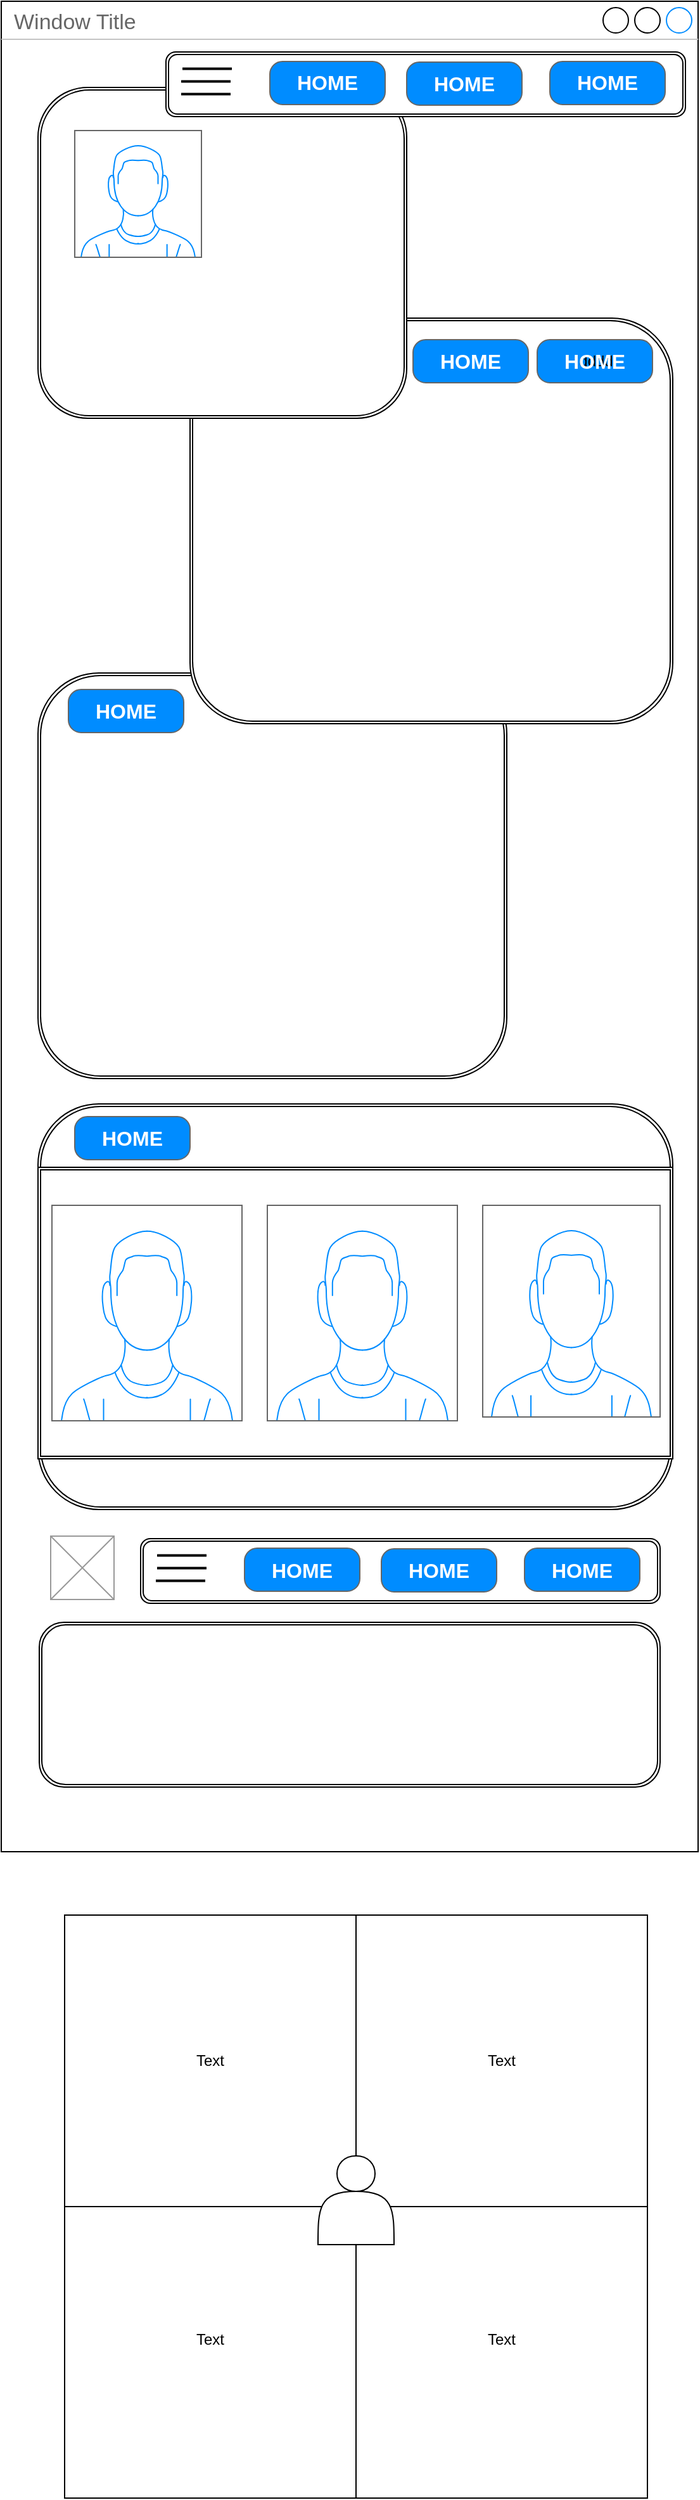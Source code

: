 <mxfile>
    <diagram id="NzMNxLvaUN8R5qRyzuPa" name="Page-1">
        <mxGraphModel dx="674" dy="524" grid="1" gridSize="10" guides="1" tooltips="1" connect="1" arrows="1" fold="1" page="1" pageScale="1" pageWidth="850" pageHeight="1100" math="0" shadow="0">
            <root>
                <mxCell id="0"/>
                <mxCell id="1" parent="0"/>
                <mxCell id="3" value="Window Title" style="strokeWidth=1;shadow=0;dashed=0;align=center;html=1;shape=mxgraph.mockup.containers.window;align=left;verticalAlign=top;spacingLeft=8;strokeColor2=#008cff;strokeColor3=#c4c4c4;fontColor=#666666;mainText=;fontSize=17;labelBackgroundColor=none;" parent="1" vertex="1">
                    <mxGeometry x="70" y="130" width="550" height="1460" as="geometry"/>
                </mxCell>
                <mxCell id="7" value="" style="shape=ext;double=1;rounded=1;whiteSpace=wrap;html=1;" parent="1" vertex="1">
                    <mxGeometry x="99" y="660" width="370" height="320" as="geometry"/>
                </mxCell>
                <mxCell id="6" value="" style="shape=ext;double=1;rounded=1;whiteSpace=wrap;html=1;" parent="1" vertex="1">
                    <mxGeometry x="219" y="380" width="381" height="320" as="geometry"/>
                </mxCell>
                <mxCell id="5" value="" style="shape=ext;double=1;rounded=1;whiteSpace=wrap;html=1;" parent="1" vertex="1">
                    <mxGeometry x="99" y="198" width="291" height="261" as="geometry"/>
                </mxCell>
                <mxCell id="4" value="" style="verticalLabelPosition=bottom;shadow=0;dashed=0;align=center;html=1;verticalAlign=top;strokeWidth=1;shape=mxgraph.mockup.containers.userMale;strokeColor=#666666;strokeColor2=#008cff;" parent="1" vertex="1">
                    <mxGeometry x="128" y="232" width="100" height="100" as="geometry"/>
                </mxCell>
                <mxCell id="9" value="" style="shape=ext;double=1;rounded=1;whiteSpace=wrap;html=1;" parent="1" vertex="1">
                    <mxGeometry x="99" y="1000" width="501" height="320" as="geometry"/>
                </mxCell>
                <mxCell id="10" value="" style="shape=ext;double=1;rounded=0;whiteSpace=wrap;html=1;" parent="1" vertex="1">
                    <mxGeometry x="99" y="1050" width="501" height="230" as="geometry"/>
                </mxCell>
                <mxCell id="11" value="" style="verticalLabelPosition=bottom;shadow=0;dashed=0;align=center;html=1;verticalAlign=top;strokeWidth=1;shape=mxgraph.mockup.containers.userMale;strokeColor=#666666;strokeColor2=#008cff;" parent="1" vertex="1">
                    <mxGeometry x="110" y="1080" width="150" height="170" as="geometry"/>
                </mxCell>
                <mxCell id="12" value="" style="verticalLabelPosition=bottom;shadow=0;dashed=0;align=center;html=1;verticalAlign=top;strokeWidth=1;shape=mxgraph.mockup.containers.userMale;strokeColor=#666666;strokeColor2=#008cff;" parent="1" vertex="1">
                    <mxGeometry x="280" y="1080" width="150" height="170" as="geometry"/>
                </mxCell>
                <mxCell id="13" value="" style="verticalLabelPosition=bottom;shadow=0;dashed=0;align=center;html=1;verticalAlign=top;strokeWidth=1;shape=mxgraph.mockup.containers.userMale;strokeColor=#666666;strokeColor2=#008cff;" parent="1" vertex="1">
                    <mxGeometry x="450" y="1080" width="140" height="167" as="geometry"/>
                </mxCell>
                <mxCell id="14" value="" style="strokeWidth=1;shadow=0;dashed=0;align=center;html=1;shape=mxgraph.mockup.buttons.multiButton;fillColor=#008cff;strokeColor=#666666;mainText=;subText=;" parent="1" vertex="1">
                    <mxGeometry x="123" y="673" width="91" height="34" as="geometry"/>
                </mxCell>
                <mxCell id="15" value="HOME" style="strokeWidth=1;shadow=0;dashed=0;align=center;html=1;shape=mxgraph.mockup.anchor;fontSize=16;fontColor=#ffffff;fontStyle=1;whiteSpace=wrap;" parent="14" vertex="1">
                    <mxGeometry y="10.2" width="91" height="13.6" as="geometry"/>
                </mxCell>
                <mxCell id="18" value="" style="strokeWidth=1;shadow=0;dashed=0;align=center;html=1;shape=mxgraph.mockup.buttons.multiButton;fillColor=#008cff;strokeColor=#666666;mainText=;subText=;" parent="1" vertex="1">
                    <mxGeometry x="395" y="397" width="91" height="34" as="geometry"/>
                </mxCell>
                <mxCell id="19" value="HOME" style="strokeWidth=1;shadow=0;dashed=0;align=center;html=1;shape=mxgraph.mockup.anchor;fontSize=16;fontColor=#ffffff;fontStyle=1;whiteSpace=wrap;" parent="18" vertex="1">
                    <mxGeometry y="10.2" width="91" height="13.6" as="geometry"/>
                </mxCell>
                <mxCell id="20" value="dddd" style="strokeWidth=1;shadow=0;dashed=0;align=center;html=1;shape=mxgraph.mockup.buttons.multiButton;fillColor=#008cff;strokeColor=#666666;mainText=;subText=;" parent="1" vertex="1">
                    <mxGeometry x="493" y="397" width="91" height="34" as="geometry"/>
                </mxCell>
                <mxCell id="21" value="HOME" style="strokeWidth=1;shadow=0;dashed=0;align=center;html=1;shape=mxgraph.mockup.anchor;fontSize=16;fontColor=#ffffff;fontStyle=1;whiteSpace=wrap;" parent="20" vertex="1">
                    <mxGeometry y="10.2" width="91" height="13.6" as="geometry"/>
                </mxCell>
                <mxCell id="22" value="" style="strokeWidth=1;shadow=0;dashed=0;align=center;html=1;shape=mxgraph.mockup.buttons.multiButton;fillColor=#008cff;strokeColor=#666666;mainText=;subText=;" parent="1" vertex="1">
                    <mxGeometry x="128" y="1010" width="91" height="34" as="geometry"/>
                </mxCell>
                <mxCell id="23" value="HOME" style="strokeWidth=1;shadow=0;dashed=0;align=center;html=1;shape=mxgraph.mockup.anchor;fontSize=16;fontColor=#ffffff;fontStyle=1;whiteSpace=wrap;" parent="22" vertex="1">
                    <mxGeometry y="10.2" width="91" height="13.6" as="geometry"/>
                </mxCell>
                <mxCell id="24" value="" style="verticalLabelPosition=bottom;shadow=0;dashed=0;align=center;html=1;verticalAlign=top;strokeWidth=1;shape=mxgraph.mockup.graphics.simpleIcon;strokeColor=#999999;" parent="1" vertex="1">
                    <mxGeometry x="109" y="1341" width="50" height="50" as="geometry"/>
                </mxCell>
                <mxCell id="25" value="" style="shape=ext;double=1;rounded=1;whiteSpace=wrap;html=1;" parent="1" vertex="1">
                    <mxGeometry x="100" y="1409" width="490" height="130" as="geometry"/>
                </mxCell>
                <mxCell id="26" value="" style="shape=ext;double=1;rounded=1;whiteSpace=wrap;html=1;" parent="1" vertex="1">
                    <mxGeometry x="180" y="1343" width="410" height="51" as="geometry"/>
                </mxCell>
                <mxCell id="27" value="" style="strokeWidth=1;shadow=0;dashed=0;align=center;html=1;shape=mxgraph.mockup.buttons.multiButton;fillColor=#008cff;strokeColor=#666666;mainText=;subText=;" parent="1" vertex="1">
                    <mxGeometry x="262" y="1350.5" width="91" height="34" as="geometry"/>
                </mxCell>
                <mxCell id="28" value="HOME" style="strokeWidth=1;shadow=0;dashed=0;align=center;html=1;shape=mxgraph.mockup.anchor;fontSize=16;fontColor=#ffffff;fontStyle=1;whiteSpace=wrap;" parent="27" vertex="1">
                    <mxGeometry y="10.2" width="91" height="13.6" as="geometry"/>
                </mxCell>
                <mxCell id="33" value="" style="line;strokeWidth=2;html=1;" parent="27" vertex="1">
                    <mxGeometry x="-69" y="0.7" width="39" height="10" as="geometry"/>
                </mxCell>
                <mxCell id="29" value="" style="strokeWidth=1;shadow=0;dashed=0;align=center;html=1;shape=mxgraph.mockup.buttons.multiButton;fillColor=#008cff;strokeColor=#666666;mainText=;subText=;" parent="1" vertex="1">
                    <mxGeometry x="370" y="1351" width="91" height="34" as="geometry"/>
                </mxCell>
                <mxCell id="30" value="HOME" style="strokeWidth=1;shadow=0;dashed=0;align=center;html=1;shape=mxgraph.mockup.anchor;fontSize=16;fontColor=#ffffff;fontStyle=1;whiteSpace=wrap;" parent="29" vertex="1">
                    <mxGeometry y="10.2" width="91" height="13.6" as="geometry"/>
                </mxCell>
                <mxCell id="31" value="" style="strokeWidth=1;shadow=0;dashed=0;align=center;html=1;shape=mxgraph.mockup.buttons.multiButton;fillColor=#008cff;strokeColor=#666666;mainText=;subText=;" parent="1" vertex="1">
                    <mxGeometry x="483" y="1350.5" width="91" height="34" as="geometry"/>
                </mxCell>
                <mxCell id="32" value="HOME" style="strokeWidth=1;shadow=0;dashed=0;align=center;html=1;shape=mxgraph.mockup.anchor;fontSize=16;fontColor=#ffffff;fontStyle=1;whiteSpace=wrap;" parent="31" vertex="1">
                    <mxGeometry y="10.2" width="91" height="13.6" as="geometry"/>
                </mxCell>
                <mxCell id="34" value="" style="line;strokeWidth=2;html=1;" parent="1" vertex="1">
                    <mxGeometry x="193" y="1361.2" width="39" height="10" as="geometry"/>
                </mxCell>
                <mxCell id="35" value="" style="line;strokeWidth=2;html=1;" parent="1" vertex="1">
                    <mxGeometry x="192" y="1371.2" width="39" height="10" as="geometry"/>
                </mxCell>
                <mxCell id="47" value="" style="group" parent="1" vertex="1" connectable="0">
                    <mxGeometry x="200" y="170" width="410" height="51" as="geometry"/>
                </mxCell>
                <mxCell id="37" value="" style="shape=ext;double=1;rounded=1;whiteSpace=wrap;html=1;" parent="47" vertex="1">
                    <mxGeometry width="410" height="51" as="geometry"/>
                </mxCell>
                <mxCell id="38" value="" style="strokeWidth=1;shadow=0;dashed=0;align=center;html=1;shape=mxgraph.mockup.buttons.multiButton;fillColor=#008cff;strokeColor=#666666;mainText=;subText=;" parent="47" vertex="1">
                    <mxGeometry x="82" y="7.5" width="91" height="34" as="geometry"/>
                </mxCell>
                <mxCell id="39" value="HOME" style="strokeWidth=1;shadow=0;dashed=0;align=center;html=1;shape=mxgraph.mockup.anchor;fontSize=16;fontColor=#ffffff;fontStyle=1;whiteSpace=wrap;" parent="38" vertex="1">
                    <mxGeometry y="10.2" width="91" height="13.6" as="geometry"/>
                </mxCell>
                <mxCell id="40" value="" style="line;strokeWidth=2;html=1;" parent="38" vertex="1">
                    <mxGeometry x="-69" y="0.7" width="39" height="10" as="geometry"/>
                </mxCell>
                <mxCell id="41" value="" style="strokeWidth=1;shadow=0;dashed=0;align=center;html=1;shape=mxgraph.mockup.buttons.multiButton;fillColor=#008cff;strokeColor=#666666;mainText=;subText=;" parent="47" vertex="1">
                    <mxGeometry x="190" y="8" width="91" height="34" as="geometry"/>
                </mxCell>
                <mxCell id="42" value="HOME" style="strokeWidth=1;shadow=0;dashed=0;align=center;html=1;shape=mxgraph.mockup.anchor;fontSize=16;fontColor=#ffffff;fontStyle=1;whiteSpace=wrap;" parent="41" vertex="1">
                    <mxGeometry y="10.2" width="91" height="13.6" as="geometry"/>
                </mxCell>
                <mxCell id="43" value="" style="strokeWidth=1;shadow=0;dashed=0;align=center;html=1;shape=mxgraph.mockup.buttons.multiButton;fillColor=#008cff;strokeColor=#666666;mainText=;subText=;" parent="47" vertex="1">
                    <mxGeometry x="303" y="7.5" width="91" height="34" as="geometry"/>
                </mxCell>
                <mxCell id="44" value="HOME" style="strokeWidth=1;shadow=0;dashed=0;align=center;html=1;shape=mxgraph.mockup.anchor;fontSize=16;fontColor=#ffffff;fontStyle=1;whiteSpace=wrap;" parent="43" vertex="1">
                    <mxGeometry y="10.2" width="91" height="13.6" as="geometry"/>
                </mxCell>
                <mxCell id="45" value="" style="line;strokeWidth=2;html=1;" parent="47" vertex="1">
                    <mxGeometry x="12" y="18.2" width="39" height="10" as="geometry"/>
                </mxCell>
                <mxCell id="46" value="" style="line;strokeWidth=2;html=1;" parent="47" vertex="1">
                    <mxGeometry x="12" y="28.2" width="39" height="10" as="geometry"/>
                </mxCell>
                <mxCell id="48" value="" style="whiteSpace=wrap;html=1;aspect=fixed;" vertex="1" parent="1">
                    <mxGeometry x="120" y="1640" width="230" height="230" as="geometry"/>
                </mxCell>
                <mxCell id="49" value="" style="whiteSpace=wrap;html=1;aspect=fixed;" vertex="1" parent="1">
                    <mxGeometry x="350" y="1640" width="230" height="230" as="geometry"/>
                </mxCell>
                <mxCell id="50" value="" style="whiteSpace=wrap;html=1;aspect=fixed;" vertex="1" parent="1">
                    <mxGeometry x="120" y="1870" width="230" height="230" as="geometry"/>
                </mxCell>
                <mxCell id="51" value="" style="whiteSpace=wrap;html=1;aspect=fixed;" vertex="1" parent="1">
                    <mxGeometry x="350" y="1870" width="230" height="230" as="geometry"/>
                </mxCell>
                <mxCell id="52" value="" style="shape=actor;whiteSpace=wrap;html=1;" vertex="1" parent="1">
                    <mxGeometry x="320" y="1830" width="60" height="70" as="geometry"/>
                </mxCell>
                <mxCell id="53" value="Text" style="text;html=1;strokeColor=none;fillColor=none;align=center;verticalAlign=middle;whiteSpace=wrap;rounded=0;" vertex="1" parent="1">
                    <mxGeometry x="435" y="1740" width="60" height="30" as="geometry"/>
                </mxCell>
                <mxCell id="54" value="Text" style="text;html=1;strokeColor=none;fillColor=none;align=center;verticalAlign=middle;whiteSpace=wrap;rounded=0;" vertex="1" parent="1">
                    <mxGeometry x="205" y="1740" width="60" height="30" as="geometry"/>
                </mxCell>
                <mxCell id="55" value="Text" style="text;html=1;strokeColor=none;fillColor=none;align=center;verticalAlign=middle;whiteSpace=wrap;rounded=0;" vertex="1" parent="1">
                    <mxGeometry x="205" y="1960" width="60" height="30" as="geometry"/>
                </mxCell>
                <mxCell id="56" value="Text" style="text;html=1;strokeColor=none;fillColor=none;align=center;verticalAlign=middle;whiteSpace=wrap;rounded=0;" vertex="1" parent="1">
                    <mxGeometry x="435" y="1960" width="60" height="30" as="geometry"/>
                </mxCell>
            </root>
        </mxGraphModel>
    </diagram>
</mxfile>